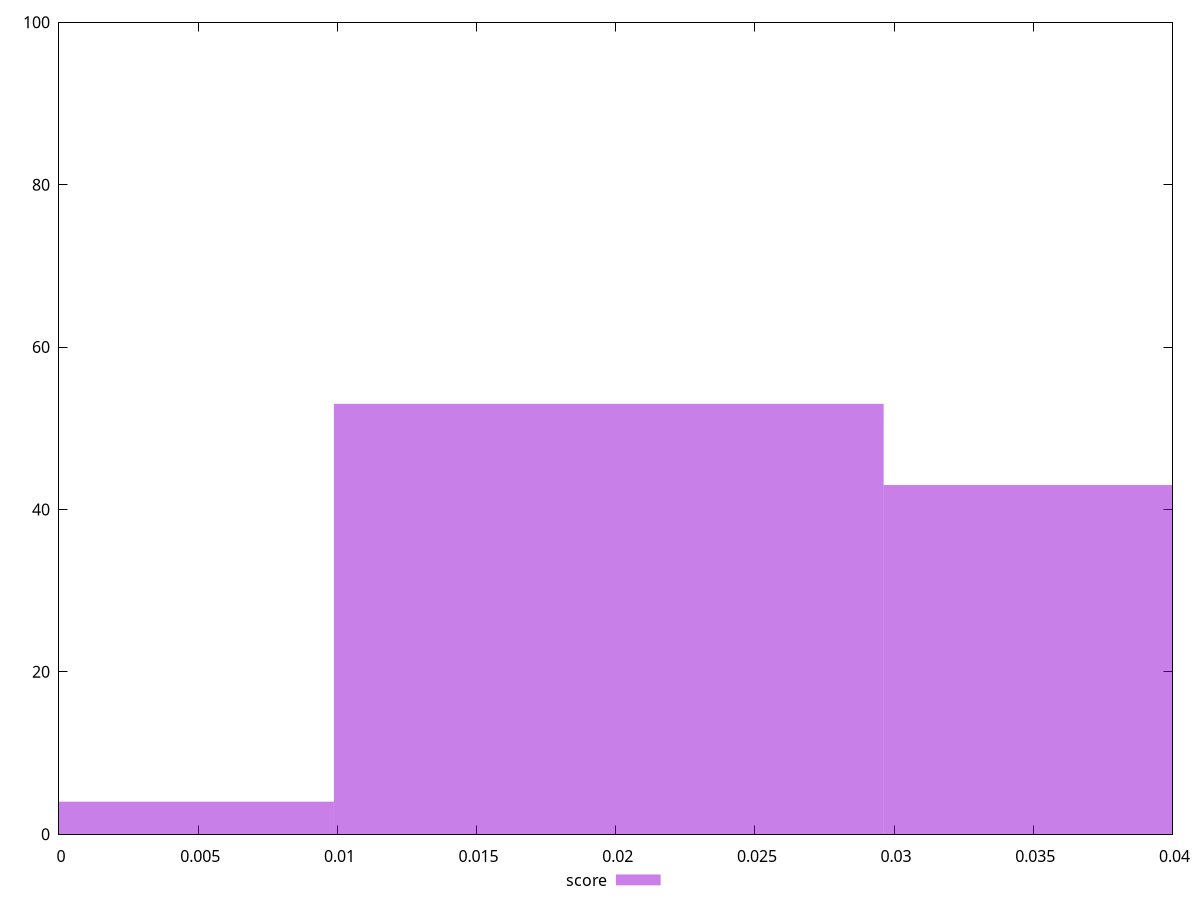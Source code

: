 reset

$score <<EOF
0 4
0.01974926573186282 53
0.03949853146372564 43
EOF

set key outside below
set boxwidth 0.01974926573186282
set xrange [0:0.04]
set yrange [0:100]
set trange [0:100]
set style fill transparent solid 0.5 noborder
set terminal svg size 640, 490 enhanced background rgb 'white'
set output "report_00013_2021-02-09T12-04-24.940Z/largest-contentful-paint/samples/pages+cached+noadtech/score/histogram.svg"

plot $score title "score" with boxes

reset
